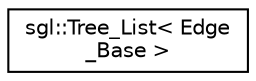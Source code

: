 digraph "Graphical Class Hierarchy"
{
  edge [fontname="Helvetica",fontsize="10",labelfontname="Helvetica",labelfontsize="10"];
  node [fontname="Helvetica",fontsize="10",shape=record];
  rankdir="LR";
  Node1 [label="sgl::Tree_List\< Edge\l_Base \>",height=0.2,width=0.4,color="black", fillcolor="white", style="filled",URL="$classsgl_1_1_tree___list.html"];
}
